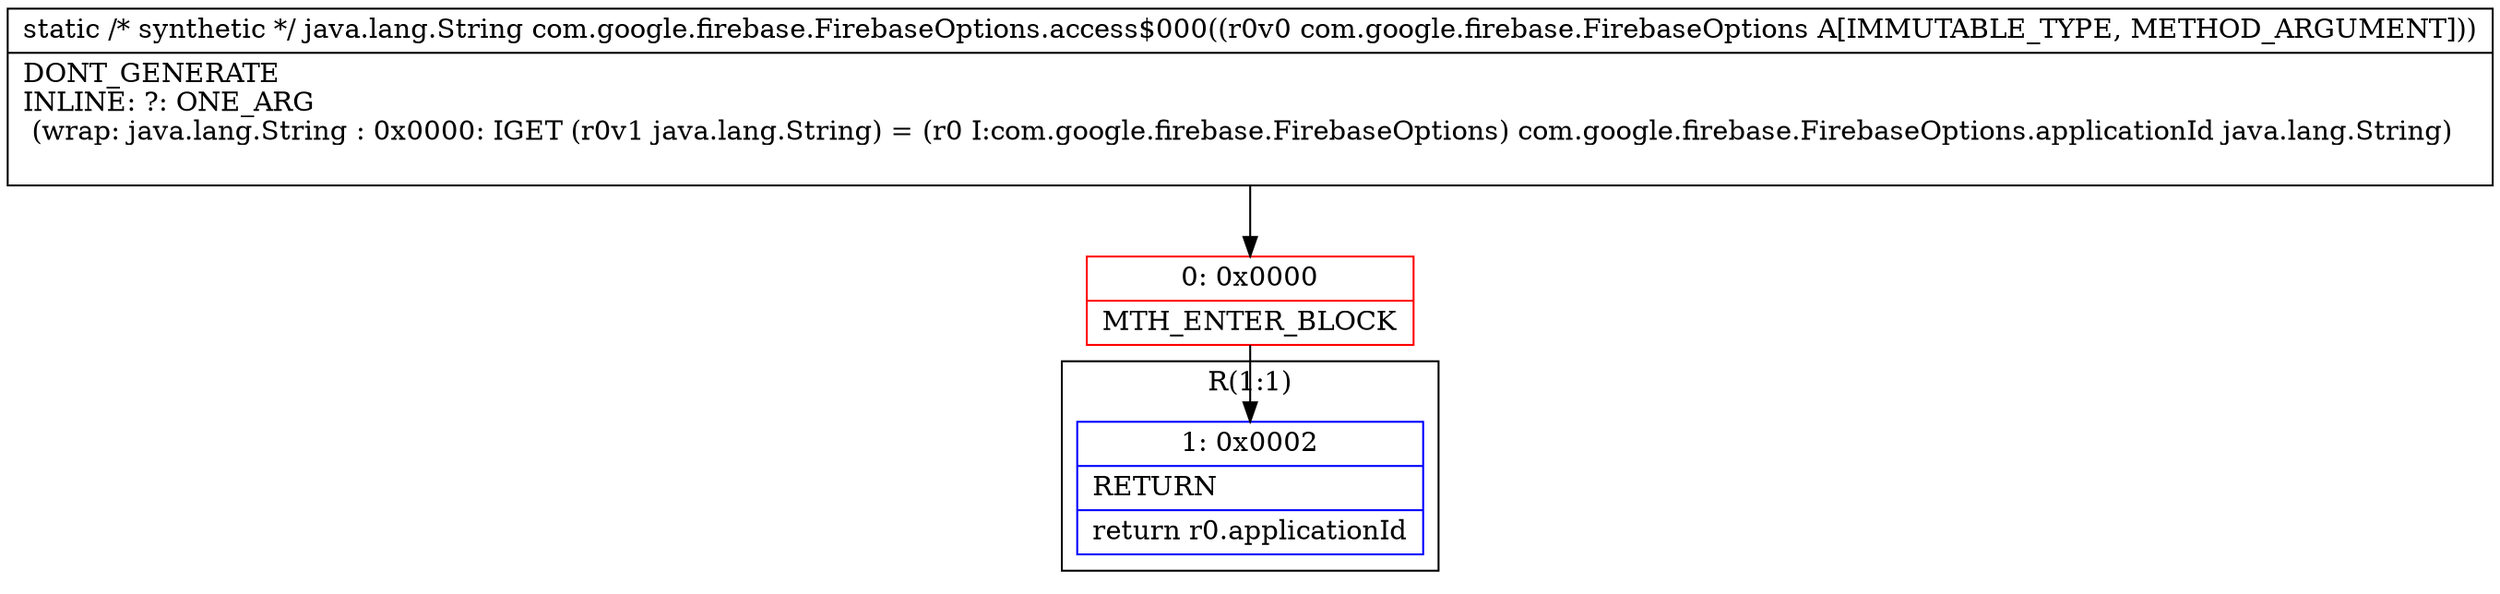 digraph "CFG forcom.google.firebase.FirebaseOptions.access$000(Lcom\/google\/firebase\/FirebaseOptions;)Ljava\/lang\/String;" {
subgraph cluster_Region_394770837 {
label = "R(1:1)";
node [shape=record,color=blue];
Node_1 [shape=record,label="{1\:\ 0x0002|RETURN\l|return r0.applicationId\l}"];
}
Node_0 [shape=record,color=red,label="{0\:\ 0x0000|MTH_ENTER_BLOCK\l}"];
MethodNode[shape=record,label="{static \/* synthetic *\/ java.lang.String com.google.firebase.FirebaseOptions.access$000((r0v0 com.google.firebase.FirebaseOptions A[IMMUTABLE_TYPE, METHOD_ARGUMENT]))  | DONT_GENERATE\lINLINE: ?: ONE_ARG  \l  (wrap: java.lang.String : 0x0000: IGET  (r0v1 java.lang.String) = (r0 I:com.google.firebase.FirebaseOptions) com.google.firebase.FirebaseOptions.applicationId java.lang.String)\l\l}"];
MethodNode -> Node_0;
Node_0 -> Node_1;
}

